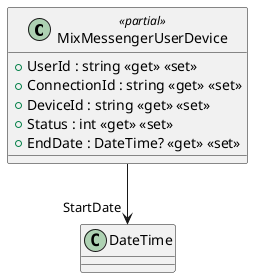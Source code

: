 @startuml
class MixMessengerUserDevice <<partial>> {
    + UserId : string <<get>> <<set>>
    + ConnectionId : string <<get>> <<set>>
    + DeviceId : string <<get>> <<set>>
    + Status : int <<get>> <<set>>
    + EndDate : DateTime? <<get>> <<set>>
}
MixMessengerUserDevice --> "StartDate" DateTime
@enduml
